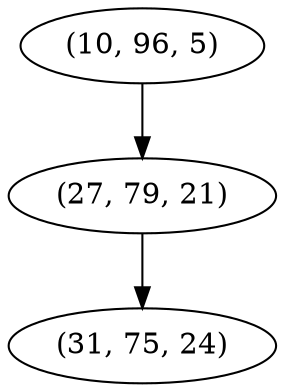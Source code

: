 digraph tree {
    "(10, 96, 5)";
    "(27, 79, 21)";
    "(31, 75, 24)";
    "(10, 96, 5)" -> "(27, 79, 21)";
    "(27, 79, 21)" -> "(31, 75, 24)";
}
